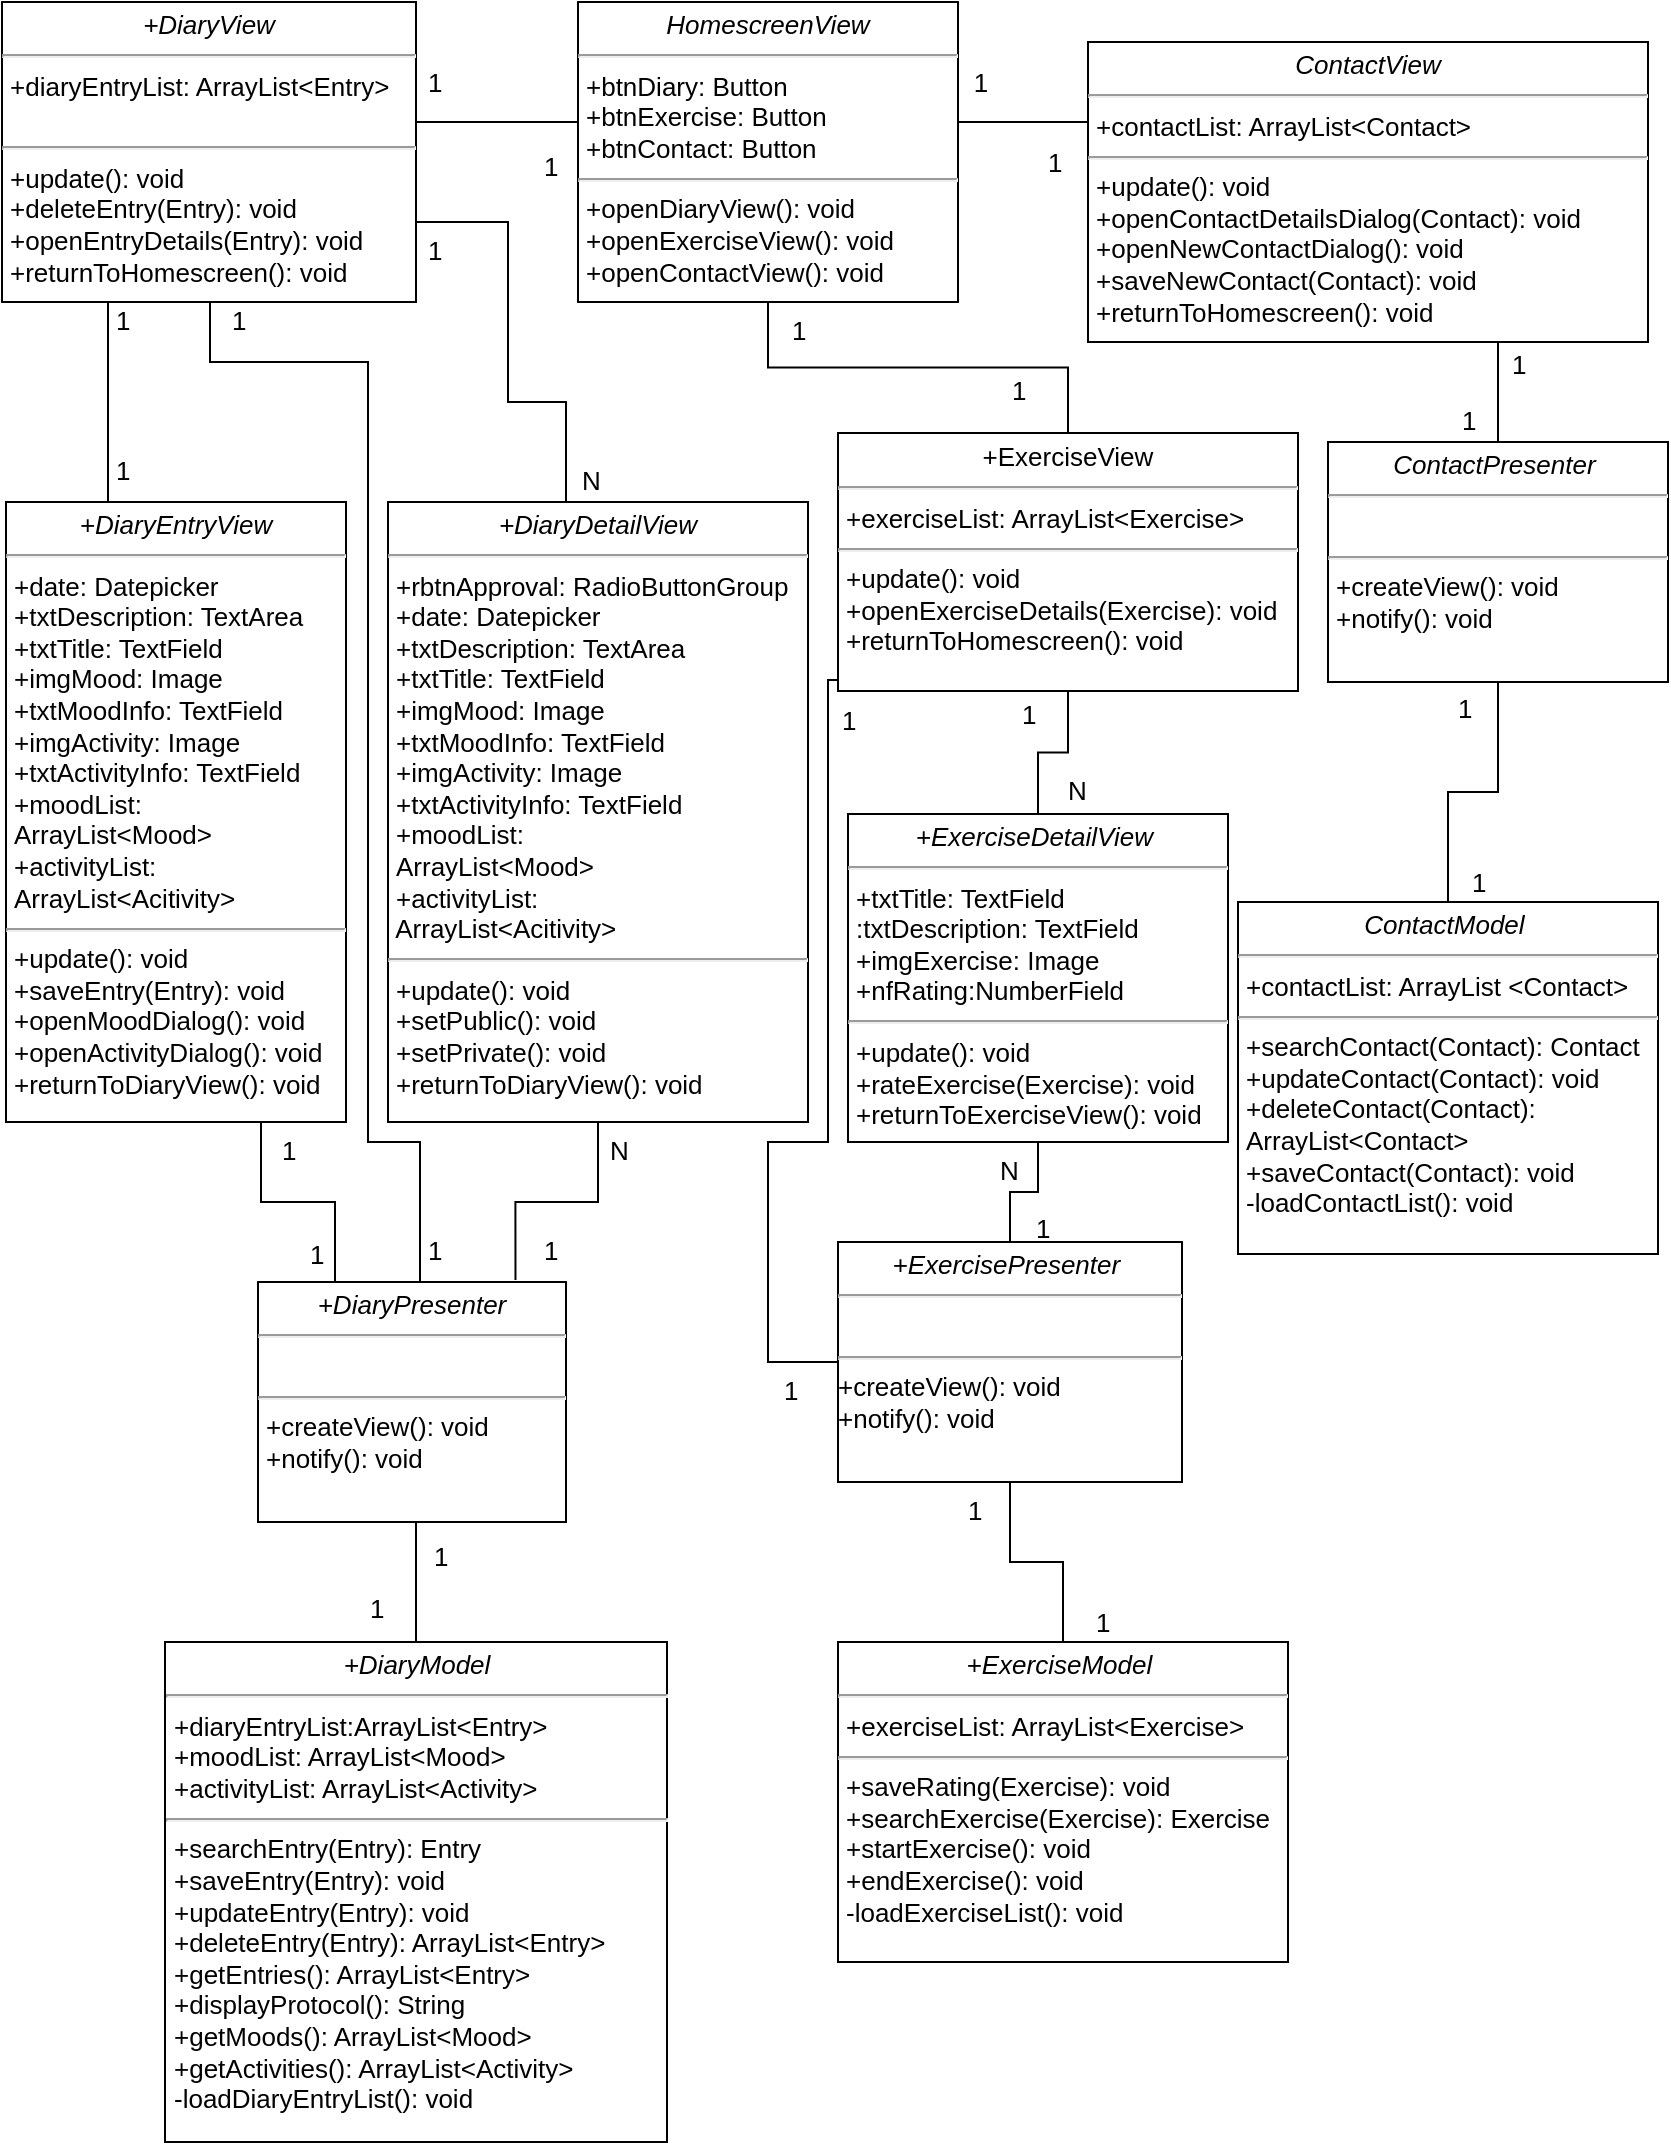 <mxfile version="12.2.7" type="device" pages="1"><diagram name="Page-1" id="c4acf3e9-155e-7222-9cf6-157b1a14988f"><mxGraphModel dx="782" dy="410" grid="1" gridSize="10" guides="1" tooltips="1" connect="1" arrows="1" fold="1" page="1" pageScale="1" pageWidth="850" pageHeight="1100" background="#ffffff" math="0" shadow="0"><root><mxCell id="0"/><mxCell id="1" parent="0"/><mxCell id="xUX_FA1hvWDI2_cbioWn-101" value="1" style="text;html=1;fontSize=13;fontFamily=Helvetica;" parent="1" vertex="1"><mxGeometry x="733" y="349" width="50" height="41" as="geometry"/></mxCell><mxCell id="xUX_FA1hvWDI2_cbioWn-47" value="" style="edgeStyle=orthogonalEdgeStyle;rounded=0;orthogonalLoop=1;jettySize=auto;html=1;endArrow=none;endFill=0;fontFamily=Helvetica;fontSize=13;" parent="1" target="xUX_FA1hvWDI2_cbioWn-7" edge="1" source="xUX_FA1hvWDI2_cbioWn-101"><mxGeometry relative="1" as="geometry"><mxPoint x="735" y="607.5" as="sourcePoint"/></mxGeometry></mxCell><mxCell id="xUX_FA1hvWDI2_cbioWn-46" value="" style="edgeStyle=orthogonalEdgeStyle;rounded=0;orthogonalLoop=1;jettySize=auto;html=1;endArrow=none;endFill=0;fontFamily=Helvetica;fontSize=13;entryX=0.5;entryY=1;entryDx=0;entryDy=0;" parent="1" source="5d2195bd80daf111-9" target="5d2195bd80daf111-10" edge="1"><mxGeometry relative="1" as="geometry"><mxPoint x="490" y="524" as="targetPoint"/></mxGeometry></mxCell><mxCell id="5d2195bd80daf111-9" value="&lt;p style=&quot;margin: 4px 0px 0px ; text-align: center ; font-size: 13px&quot;&gt;&lt;i style=&quot;font-size: 13px&quot;&gt;+ExerciseDetailView&amp;nbsp;&lt;/i&gt;&lt;/p&gt;&lt;hr style=&quot;font-size: 13px&quot;&gt;&lt;p style=&quot;margin: 0px 0px 0px 4px ; font-size: 13px&quot;&gt;+txtTitle: TextField&lt;br&gt;:txtDescription: TextField&lt;/p&gt;&lt;p style=&quot;margin: 0px 0px 0px 4px ; font-size: 13px&quot;&gt;+imgExercise: Image&lt;br&gt;+nfRating:NumberField&lt;br&gt;&lt;/p&gt;&lt;hr style=&quot;font-size: 13px&quot;&gt;&lt;p style=&quot;margin: 0px 0px 0px 4px ; font-size: 13px&quot;&gt;+update(): void&lt;br&gt;&lt;/p&gt;&lt;p style=&quot;margin: 0px 0px 0px 4px ; font-size: 13px&quot;&gt;+rateExercise(Exercise): void&lt;br&gt;&lt;/p&gt;&lt;p style=&quot;margin: 0px 0px 0px 4px ; font-size: 13px&quot;&gt;+returnToExerciseView(): void&lt;br&gt;&lt;/p&gt;" style="verticalAlign=top;align=left;overflow=fill;fontSize=13;fontFamily=Helvetica;html=1;rounded=0;shadow=0;comic=0;labelBackgroundColor=none;strokeWidth=1" parent="1" vertex="1"><mxGeometry x="430" y="416" width="190" height="164" as="geometry"/></mxCell><mxCell id="xUX_FA1hvWDI2_cbioWn-63" value="" style="edgeStyle=orthogonalEdgeStyle;rounded=0;orthogonalLoop=1;jettySize=auto;html=1;endArrow=none;endFill=0;fontFamily=Helvetica;fontSize=13;" parent="1" source="xUX_FA1hvWDI2_cbioWn-59" target="5d2195bd80daf111-9" edge="1"><mxGeometry relative="1" as="geometry"/></mxCell><mxCell id="xUX_FA1hvWDI2_cbioWn-59" value="&lt;p style=&quot;margin: 4px 0px 0px ; text-align: center ; font-size: 13px&quot;&gt;&lt;i style=&quot;font-size: 13px&quot;&gt;+ExercisePresenter&amp;nbsp;&lt;/i&gt;&lt;/p&gt;&lt;hr style=&quot;font-size: 13px&quot;&gt;&lt;p style=&quot;margin: 0px 0px 0px 4px ; font-size: 13px&quot;&gt;&lt;br&gt;&lt;/p&gt;&lt;hr style=&quot;font-size: 13px&quot;&gt;+createView(): void&lt;br&gt;+notify(): void" style="verticalAlign=top;align=left;overflow=fill;fontSize=13;fontFamily=Helvetica;html=1;rounded=0;shadow=0;comic=0;labelBackgroundColor=none;strokeWidth=1" parent="1" vertex="1"><mxGeometry x="425" y="630" width="172" height="120" as="geometry"/></mxCell><mxCell id="xUX_FA1hvWDI2_cbioWn-80" value="&lt;p style=&quot;margin: 4px 0px 0px ; text-align: center ; font-size: 13px&quot;&gt;&lt;i style=&quot;font-size: 13px&quot;&gt;+ExercisePresenter&amp;nbsp;&lt;/i&gt;&lt;/p&gt;&lt;hr style=&quot;font-size: 13px&quot;&gt;&lt;p style=&quot;margin: 0px 0px 0px 4px ; font-size: 13px&quot;&gt;+ field1: Type&lt;br style=&quot;font-size: 13px&quot;&gt;+ field2: Type&lt;/p&gt;&lt;hr style=&quot;font-size: 13px&quot;&gt;&lt;p style=&quot;margin: 0px 0px 0px 4px ; font-size: 13px&quot;&gt;+ method1(Type): Type&lt;br style=&quot;font-size: 13px&quot;&gt;+ method2(Type, Type): Type&lt;/p&gt;" style="verticalAlign=top;align=left;overflow=fill;fontSize=13;fontFamily=Helvetica;html=1;rounded=0;shadow=0;comic=0;labelBackgroundColor=none;strokeWidth=1" parent="1" vertex="1"><mxGeometry x="425" y="830" width="172" height="120" as="geometry"/></mxCell><mxCell id="xUX_FA1hvWDI2_cbioWn-68" value="" style="edgeStyle=orthogonalEdgeStyle;rounded=0;orthogonalLoop=1;jettySize=auto;html=1;endArrow=none;endFill=0;fontFamily=Helvetica;fontSize=13;" parent="1" source="xUX_FA1hvWDI2_cbioWn-66" target="xUX_FA1hvWDI2_cbioWn-59" edge="1"><mxGeometry relative="1" as="geometry"/></mxCell><mxCell id="xUX_FA1hvWDI2_cbioWn-66" value="&lt;p style=&quot;margin: 4px 0px 0px ; text-align: center ; font-size: 13px&quot;&gt;&lt;i style=&quot;font-size: 13px&quot;&gt;+ExerciseModel&amp;nbsp;&lt;/i&gt;&lt;/p&gt;&lt;hr style=&quot;font-size: 13px&quot;&gt;&lt;p style=&quot;margin: 0px 0px 0px 4px ; font-size: 13px&quot;&gt;+exerciseList: ArrayList&amp;lt;Exercise&amp;gt;&lt;/p&gt;&lt;hr style=&quot;font-size: 13px&quot;&gt;&lt;p style=&quot;margin: 0px 0px 0px 4px ; font-size: 13px&quot;&gt;+saveRating(Exercise): void&lt;br&gt;&lt;/p&gt;&lt;p style=&quot;margin: 0px 0px 0px 4px ; font-size: 13px&quot;&gt;+searchExercise(Exercise): Exercise&lt;br&gt;&lt;/p&gt;&lt;p style=&quot;margin: 0px 0px 0px 4px ; font-size: 13px&quot;&gt;+startExercise(): void&lt;br&gt;&lt;/p&gt;&lt;p style=&quot;margin: 0px 0px 0px 4px ; font-size: 13px&quot;&gt;+endExercise(): void&lt;br&gt;&lt;/p&gt;&lt;p style=&quot;margin: 0px 0px 0px 4px ; font-size: 13px&quot;&gt;-loadExerciseList(): void&lt;br&gt;&lt;/p&gt;" style="verticalAlign=top;align=left;overflow=fill;fontSize=13;fontFamily=Helvetica;html=1;rounded=0;shadow=0;comic=0;labelBackgroundColor=none;strokeWidth=1" parent="1" vertex="1"><mxGeometry x="425" y="830" width="225" height="160" as="geometry"/></mxCell><mxCell id="xUX_FA1hvWDI2_cbioWn-30" value="" style="edgeStyle=orthogonalEdgeStyle;rounded=0;orthogonalLoop=1;jettySize=auto;html=1;fontFamily=Helvetica;fontSize=13;endArrow=none;endFill=0;" parent="1" source="5d2195bd80daf111-10" target="xUX_FA1hvWDI2_cbioWn-6" edge="1"><mxGeometry relative="1" as="geometry"/></mxCell><mxCell id="5d2195bd80daf111-10" value="&lt;p style=&quot;margin: 4px 0px 0px ; text-align: center ; font-size: 13px&quot;&gt;&lt;span&gt;+ExerciseView&lt;/span&gt;&lt;br&gt;&lt;/p&gt;&lt;hr style=&quot;font-size: 13px&quot;&gt;&lt;p style=&quot;margin: 0px 0px 0px 4px ; font-size: 13px&quot;&gt;+exerciseList: ArrayList&amp;lt;Exercise&amp;gt;&lt;br&gt;&lt;/p&gt;&lt;hr style=&quot;font-size: 13px&quot;&gt;&lt;p style=&quot;margin: 0px 0px 0px 4px ; font-size: 13px&quot;&gt;+update(): void&lt;br&gt;&lt;/p&gt;&lt;p style=&quot;margin: 0px 0px 0px 4px ; font-size: 13px&quot;&gt;+openExerciseDetails(Exercise): void&lt;br&gt;&lt;/p&gt;&lt;p style=&quot;margin: 0px 0px 0px 4px ; font-size: 13px&quot;&gt;+returnToHomescreen(): void&lt;br&gt;&lt;/p&gt;" style="verticalAlign=top;align=left;overflow=fill;fontSize=13;fontFamily=Helvetica;html=1;rounded=0;shadow=0;comic=0;labelBackgroundColor=none;strokeWidth=1" parent="1" vertex="1"><mxGeometry x="425" y="225.5" width="230" height="129" as="geometry"/></mxCell><mxCell id="xUX_FA1hvWDI2_cbioWn-56" value="" style="edgeStyle=orthogonalEdgeStyle;rounded=0;orthogonalLoop=1;jettySize=auto;html=1;endArrow=none;endFill=0;fontFamily=Helvetica;fontSize=13;entryX=1;entryY=0.75;entryDx=0;entryDy=0;" parent="1" source="5d2195bd80daf111-15" target="xUX_FA1hvWDI2_cbioWn-6" edge="1"><mxGeometry relative="1" as="geometry"><mxPoint x="735" y="129" as="targetPoint"/><Array as="points"><mxPoint x="485" y="70"/></Array></mxGeometry></mxCell><mxCell id="xUX_FA1hvWDI2_cbioWn-98" value="1" style="text;html=1;resizable=0;points=[];align=center;verticalAlign=middle;labelBackgroundColor=#ffffff;fontSize=13;fontFamily=Helvetica;" parent="xUX_FA1hvWDI2_cbioWn-56" vertex="1" connectable="0"><mxGeometry x="-0.208" y="-7" relative="1" as="geometry"><mxPoint x="-8" y="-13" as="offset"/></mxGeometry></mxCell><mxCell id="5d2195bd80daf111-15" value="&lt;p style=&quot;margin: 4px 0px 0px ; text-align: center ; font-size: 13px&quot;&gt;&lt;i&gt;ContactView&lt;/i&gt;&lt;/p&gt;&lt;hr style=&quot;font-size: 13px&quot;&gt;&lt;p style=&quot;margin: 0px 0px 0px 4px ; font-size: 13px&quot;&gt;+contactList: ArrayList&amp;lt;Contact&amp;gt;&lt;br&gt;&lt;/p&gt;&lt;hr style=&quot;font-size: 13px&quot;&gt;&lt;p style=&quot;margin: 0px 0px 0px 4px ; font-size: 13px&quot;&gt;+update(): void&lt;/p&gt;&lt;p style=&quot;margin: 0px 0px 0px 4px ; font-size: 13px&quot;&gt;+openContactDetailsDialog(Contact): void&lt;br&gt;+openNewContactDialog(): void&lt;/p&gt;&lt;p style=&quot;margin: 0px 0px 0px 4px ; font-size: 13px&quot;&gt;+saveNewContact(Contact): void&lt;br&gt;&lt;/p&gt;&lt;p style=&quot;margin: 0px 0px 0px 4px ; font-size: 13px&quot;&gt;+returnToHomescreen(): void&lt;br&gt;&lt;/p&gt;" style="verticalAlign=top;align=left;overflow=fill;fontSize=13;fontFamily=Helvetica;html=1;rounded=0;shadow=0;comic=0;labelBackgroundColor=none;strokeWidth=1" parent="1" vertex="1"><mxGeometry x="550" y="30" width="280" height="150" as="geometry"/></mxCell><mxCell id="xUX_FA1hvWDI2_cbioWn-34" value="" style="edgeStyle=orthogonalEdgeStyle;rounded=0;orthogonalLoop=1;jettySize=auto;html=1;fontFamily=Helvetica;fontSize=13;endArrow=none;endFill=0;entryX=0;entryY=0.75;entryDx=0;entryDy=0;" parent="1" source="5d2195bd80daf111-18" target="xUX_FA1hvWDI2_cbioWn-6" edge="1"><mxGeometry relative="1" as="geometry"><mxPoint x="310" y="90" as="targetPoint"/><Array as="points"><mxPoint x="364" y="70"/><mxPoint x="364" y="123"/></Array></mxGeometry></mxCell><mxCell id="5d2195bd80daf111-18" value="&lt;p style=&quot;margin: 4px 0px 0px ; text-align: center ; font-size: 13px&quot;&gt;&lt;i&gt;+DiaryView&lt;/i&gt;&lt;br&gt;&lt;/p&gt;&lt;hr style=&quot;font-size: 13px&quot;&gt;&lt;p style=&quot;margin: 0px 0px 0px 4px ; font-size: 13px&quot;&gt;+diaryEntryList: ArrayList&amp;lt;Entry&amp;gt;&lt;br&gt;&lt;/p&gt;&lt;p style=&quot;margin: 0px 0px 0px 4px ; font-size: 13px&quot;&gt;&lt;br&gt;&lt;/p&gt;&lt;hr style=&quot;font-size: 13px&quot;&gt;&lt;p style=&quot;margin: 0px 0px 0px 4px ; font-size: 13px&quot;&gt;+update(): void&lt;/p&gt;&lt;p style=&quot;margin: 0px 0px 0px 4px ; font-size: 13px&quot;&gt;+deleteEntry(Entry): void&lt;br&gt;&lt;/p&gt;&lt;p style=&quot;margin: 0px 0px 0px 4px ; font-size: 13px&quot;&gt;+openEntryDetails(Entry): void&lt;br&gt;&lt;/p&gt;&lt;p style=&quot;margin: 0px 0px 0px 4px ; font-size: 13px&quot;&gt;+returnToHomescreen(): void&lt;br&gt;&lt;/p&gt;" style="verticalAlign=top;align=left;overflow=fill;fontSize=13;fontFamily=Helvetica;html=1;rounded=0;shadow=0;comic=0;labelBackgroundColor=none;strokeWidth=1" parent="1" vertex="1"><mxGeometry x="7" y="10" width="207" height="150" as="geometry"/></mxCell><mxCell id="xUX_FA1hvWDI2_cbioWn-37" value="" style="edgeStyle=orthogonalEdgeStyle;rounded=0;orthogonalLoop=1;jettySize=auto;html=1;fontFamily=Helvetica;fontSize=13;endArrow=none;endFill=0;" parent="1" source="5d2195bd80daf111-20" target="5d2195bd80daf111-18" edge="1"><mxGeometry relative="1" as="geometry"><mxPoint x="130" y="501.5" as="targetPoint"/><Array as="points"><mxPoint x="60" y="230"/><mxPoint x="60" y="230"/></Array></mxGeometry></mxCell><mxCell id="5d2195bd80daf111-20" value="&lt;p style=&quot;margin: 4px 0px 0px ; text-align: center ; font-size: 13px&quot;&gt;&lt;i style=&quot;font-size: 13px&quot;&gt;+DiaryEntryView&lt;/i&gt;&lt;/p&gt;&lt;hr style=&quot;font-size: 13px&quot;&gt;&lt;p style=&quot;margin: 0px 0px 0px 4px ; font-size: 13px&quot;&gt;+date: Datepicker&lt;br&gt;+txtDescription: TextArea&lt;br&gt;+txtTitle: TextField&lt;br&gt;+imgMood: Image&lt;br&gt;+txtMoodInfo: TextField&lt;br&gt;+imgActivity: Image&lt;br&gt;+txtActivityInfo: TextField&lt;/p&gt;&lt;p style=&quot;margin: 0px 0px 0px 4px ; font-size: 13px&quot;&gt;+moodList: &lt;br&gt;ArrayList&amp;lt;Mood&amp;gt;&lt;/p&gt;&lt;p style=&quot;margin: 0px 0px 0px 4px ; font-size: 13px&quot;&gt;+activityList: &lt;br&gt;&lt;/p&gt;&lt;p style=&quot;margin: 0px 0px 0px 4px ; font-size: 13px&quot;&gt;ArrayList&amp;lt;Acitivity&amp;gt;&lt;br&gt;&lt;/p&gt;&lt;hr style=&quot;font-size: 13px&quot;&gt;&lt;p style=&quot;margin: 0px 0px 0px 4px ; font-size: 13px&quot;&gt;+update(): void&lt;br&gt;&lt;/p&gt;&lt;p style=&quot;margin: 0px 0px 0px 4px ; font-size: 13px&quot;&gt;+saveEntry(Entry): void&lt;br&gt;&lt;/p&gt;&lt;p style=&quot;margin: 0px 0px 0px 4px ; font-size: 13px&quot;&gt;+openMoodDialog(): void&lt;br&gt;&lt;/p&gt;&lt;p style=&quot;margin: 0px 0px 0px 4px ; font-size: 13px&quot;&gt;+openActivityDialog(): void&lt;br&gt;&lt;/p&gt;&lt;p style=&quot;margin: 0px 0px 0px 4px ; font-size: 13px&quot;&gt;&lt;span&gt;+returnToDiaryView(): void&lt;br&gt;&lt;/span&gt;&lt;/p&gt;&lt;p style=&quot;margin: 0px 0px 0px 4px ; font-size: 13px&quot;&gt;&lt;br&gt;&lt;/p&gt;" style="verticalAlign=top;align=left;overflow=fill;fontSize=13;fontFamily=Helvetica;html=1;rounded=0;shadow=0;comic=0;labelBackgroundColor=none;strokeWidth=1" parent="1" vertex="1"><mxGeometry x="9" y="260" width="170" height="310" as="geometry"/></mxCell><mxCell id="xUX_FA1hvWDI2_cbioWn-6" value="&lt;p style=&quot;margin: 4px 0px 0px ; text-align: center ; font-size: 13px&quot;&gt;&lt;i style=&quot;font-size: 13px&quot;&gt;HomescreenView&lt;/i&gt;&lt;/p&gt;&lt;hr style=&quot;font-size: 13px&quot;&gt;&lt;p style=&quot;margin: 0px 0px 0px 4px ; font-size: 13px&quot;&gt;+btnDiary: Button&lt;br&gt;&lt;/p&gt;&lt;p style=&quot;margin: 0px 0px 0px 4px ; font-size: 13px&quot;&gt;+btnExercise: Button&lt;br&gt;&lt;/p&gt;&lt;p style=&quot;margin: 0px 0px 0px 4px ; font-size: 13px&quot;&gt;+btnContact: Button&lt;br&gt;&lt;/p&gt;&lt;hr style=&quot;font-size: 13px&quot;&gt;&lt;p style=&quot;margin: 0px 0px 0px 4px ; font-size: 13px&quot;&gt;+openDiaryView(): void&lt;br&gt;&lt;/p&gt;&lt;p style=&quot;margin: 0px 0px 0px 4px ; font-size: 13px&quot;&gt;+openExerciseView(): void&lt;br&gt;&lt;/p&gt;&lt;p style=&quot;margin: 0px 0px 0px 4px ; font-size: 13px&quot;&gt;+openContactView(): void&lt;br&gt;&lt;/p&gt;" style="verticalAlign=top;align=left;overflow=fill;fontSize=13;fontFamily=Helvetica;html=1;rounded=0;shadow=0;comic=0;labelBackgroundColor=none;strokeWidth=1" parent="1" vertex="1"><mxGeometry x="295" y="10" width="190" height="150" as="geometry"/></mxCell><mxCell id="xUX_FA1hvWDI2_cbioWn-44" value="" style="edgeStyle=orthogonalEdgeStyle;rounded=0;orthogonalLoop=1;jettySize=auto;html=1;endArrow=none;endFill=0;fontFamily=Helvetica;fontSize=13;" parent="1" source="xUX_FA1hvWDI2_cbioWn-7" target="5d2195bd80daf111-15" edge="1"><mxGeometry relative="1" as="geometry"><Array as="points"><mxPoint x="720" y="320"/><mxPoint x="730" y="320"/></Array></mxGeometry></mxCell><mxCell id="xUX_FA1hvWDI2_cbioWn-7" value="&lt;p style=&quot;margin: 4px 0px 0px ; text-align: center ; font-size: 13px&quot;&gt;&lt;i style=&quot;font-size: 13px&quot;&gt;ContactPresenter&amp;nbsp;&lt;/i&gt;&lt;/p&gt;&lt;hr style=&quot;font-size: 13px&quot;&gt;&lt;p style=&quot;margin: 0px 0px 0px 4px ; font-size: 13px&quot;&gt;&lt;br&gt;&lt;/p&gt;&lt;hr style=&quot;font-size: 13px&quot;&gt;&lt;p style=&quot;margin: 0px 0px 0px 4px ; font-size: 13px&quot;&gt;+createView(): void&lt;br&gt;&lt;/p&gt;&lt;p style=&quot;margin: 0px 0px 0px 4px&quot;&gt;+notify(): void&lt;br&gt;&lt;/p&gt;" style="verticalAlign=top;align=left;overflow=fill;fontSize=13;fontFamily=Helvetica;html=1;rounded=0;shadow=0;comic=0;labelBackgroundColor=none;strokeWidth=1" parent="1" vertex="1"><mxGeometry x="670" y="230" width="170" height="120" as="geometry"/></mxCell><mxCell id="xUX_FA1hvWDI2_cbioWn-51" value="" style="edgeStyle=orthogonalEdgeStyle;rounded=0;orthogonalLoop=1;jettySize=auto;html=1;endArrow=none;endFill=0;fontFamily=Helvetica;fontSize=13;" parent="1" source="xUX_FA1hvWDI2_cbioWn-11" target="xUX_FA1hvWDI2_cbioWn-69" edge="1"><mxGeometry relative="1" as="geometry"><Array as="points"><mxPoint x="213" y="760"/><mxPoint x="212" y="760"/></Array></mxGeometry></mxCell><mxCell id="xUX_FA1hvWDI2_cbioWn-11" value="&lt;p style=&quot;margin: 4px 0px 0px ; text-align: center ; font-size: 13px&quot;&gt;&lt;i style=&quot;font-size: 13px&quot;&gt;+DiaryModel&lt;/i&gt;&lt;/p&gt;&lt;hr style=&quot;font-size: 13px&quot;&gt;&lt;p style=&quot;margin: 0px 0px 0px 4px ; font-size: 13px&quot;&gt;+diaryEntryList:ArrayList&amp;lt;Entry&amp;gt;&lt;br&gt;&lt;/p&gt;&lt;p style=&quot;margin: 0px 0px 0px 4px&quot;&gt;+moodList: ArrayList&amp;lt;Mood&amp;gt;&lt;/p&gt;&lt;p style=&quot;margin: 0px 0px 0px 4px&quot;&gt;+activityList: ArrayList&amp;lt;Activity&amp;gt;&lt;br&gt;&lt;/p&gt;&lt;hr style=&quot;font-size: 13px&quot;&gt;&lt;p style=&quot;margin: 0px 0px 0px 4px ; font-size: 13px&quot;&gt;+searchEntry(Entry): Entry&lt;/p&gt;&lt;p style=&quot;margin: 0px 0px 0px 4px ; font-size: 13px&quot;&gt;+saveEntry(Entry): void&lt;br&gt;+updateEntry(Entry): void&lt;br&gt;&lt;/p&gt;&lt;p style=&quot;margin: 0px 0px 0px 4px ; font-size: 13px&quot;&gt;+deleteEntry(Entry): ArrayList&amp;lt;Entry&amp;gt;&lt;/p&gt;&lt;p style=&quot;margin: 0px 0px 0px 4px ; font-size: 13px&quot;&gt;+getEntries(): ArrayList&amp;lt;Entry&amp;gt;&lt;br&gt;&lt;/p&gt;&lt;p style=&quot;margin: 0px 0px 0px 4px ; font-size: 13px&quot;&gt;+displayProtocol(): String&lt;/p&gt;&lt;p style=&quot;margin: 0px 0px 0px 4px ; font-size: 13px&quot;&gt;+getMoods(): ArrayList&amp;lt;Mood&amp;gt;&lt;br&gt;&lt;/p&gt;&lt;p style=&quot;margin: 0px 0px 0px 4px ; font-size: 13px&quot;&gt;+getActivities(): ArrayList&amp;lt;Activity&amp;gt;&lt;br&gt;&lt;/p&gt;&lt;p style=&quot;margin: 0px 0px 0px 4px ; font-size: 13px&quot;&gt;-loadDiaryEntryList(): void&lt;br&gt;&lt;/p&gt;" style="verticalAlign=top;align=left;overflow=fill;fontSize=13;fontFamily=Helvetica;html=1;rounded=0;shadow=0;comic=0;labelBackgroundColor=none;strokeWidth=1" parent="1" vertex="1"><mxGeometry x="88.5" y="830" width="251" height="250" as="geometry"/></mxCell><mxCell id="xUX_FA1hvWDI2_cbioWn-58" value="&lt;p style=&quot;margin: 4px 0px 0px ; text-align: center ; font-size: 13px&quot;&gt;&lt;i style=&quot;font-size: 13px&quot;&gt;ContactModel&amp;nbsp;&lt;/i&gt;&lt;/p&gt;&lt;hr style=&quot;font-size: 13px&quot;&gt;&lt;p style=&quot;margin: 0px 0px 0px 4px ; font-size: 13px&quot;&gt;&lt;span&gt;+contactList: ArrayList &amp;lt;Contact&amp;gt;&lt;/span&gt;&lt;/p&gt;&lt;hr style=&quot;font-size: 13px&quot;&gt;&lt;p style=&quot;margin: 0px 0px 0px 4px ; font-size: 13px&quot;&gt;+&lt;span&gt;searchContact(Contact): Contact&lt;/span&gt;&lt;br&gt;&lt;/p&gt;&lt;p style=&quot;margin: 0px 0px 0px 4px&quot;&gt;+updateContact(Contact): void&lt;br&gt;&lt;/p&gt;&lt;p style=&quot;margin: 0px 0px 0px 4px&quot;&gt;+deleteContact(Contact):&lt;/p&gt;&lt;p style=&quot;margin: 0px 0px 0px 4px&quot;&gt;ArrayList&amp;lt;Contact&amp;gt;&lt;/p&gt;&lt;p style=&quot;margin: 0px 0px 0px 4px&quot;&gt;+saveContact(Contact): void&lt;br&gt;&lt;/p&gt;&lt;p style=&quot;margin: 0px 0px 0px 4px&quot;&gt;-loadContactList(): void&lt;br&gt;&lt;/p&gt;" style="verticalAlign=top;align=left;overflow=fill;fontSize=13;fontFamily=Helvetica;html=1;rounded=0;shadow=0;comic=0;labelBackgroundColor=none;strokeWidth=1" parent="1" vertex="1"><mxGeometry x="625" y="460" width="210" height="176" as="geometry"/></mxCell><mxCell id="xUX_FA1hvWDI2_cbioWn-75" value="" style="edgeStyle=orthogonalEdgeStyle;rounded=0;orthogonalLoop=1;jettySize=auto;html=1;endArrow=none;endFill=0;fontFamily=Helvetica;fontSize=13;" parent="1" source="xUX_FA1hvWDI2_cbioWn-83" target="5d2195bd80daf111-18" edge="1"><mxGeometry relative="1" as="geometry"><mxPoint x="250" y="120" as="targetPoint"/><Array as="points"><mxPoint x="289" y="210"/><mxPoint x="260" y="210"/><mxPoint x="260" y="120"/></Array></mxGeometry></mxCell><mxCell id="xUX_FA1hvWDI2_cbioWn-77" value="" style="edgeStyle=orthogonalEdgeStyle;rounded=0;orthogonalLoop=1;jettySize=auto;html=1;endArrow=none;endFill=0;fontFamily=Helvetica;fontSize=13;entryX=0.75;entryY=1;entryDx=0;entryDy=0;exitX=0.25;exitY=0;exitDx=0;exitDy=0;" parent="1" source="xUX_FA1hvWDI2_cbioWn-69" target="5d2195bd80daf111-20" edge="1"><mxGeometry relative="1" as="geometry"><mxPoint x="170" y="630" as="sourcePoint"/><mxPoint x="110" y="590" as="targetPoint"/></mxGeometry></mxCell><mxCell id="xUX_FA1hvWDI2_cbioWn-91" value="" style="edgeStyle=orthogonalEdgeStyle;rounded=0;orthogonalLoop=1;jettySize=auto;html=1;endArrow=none;endFill=0;fontFamily=Helvetica;fontSize=13;" parent="1" source="xUX_FA1hvWDI2_cbioWn-69" target="5d2195bd80daf111-18" edge="1"><mxGeometry relative="1" as="geometry"><mxPoint x="216" y="560" as="targetPoint"/><Array as="points"><mxPoint x="216" y="580"/><mxPoint x="190" y="580"/><mxPoint x="190" y="190"/><mxPoint x="111" y="190"/></Array></mxGeometry></mxCell><mxCell id="xUX_FA1hvWDI2_cbioWn-69" value="&lt;p style=&quot;margin: 4px 0px 0px ; text-align: center ; font-size: 13px&quot;&gt;&lt;i style=&quot;font-size: 13px&quot;&gt;+DiaryPresenter&lt;/i&gt;&lt;/p&gt;&lt;hr style=&quot;font-size: 13px&quot;&gt;&lt;p style=&quot;margin: 0px 0px 0px 4px ; font-size: 13px&quot;&gt;&lt;br&gt;&lt;/p&gt;&lt;hr style=&quot;font-size: 13px&quot;&gt;&lt;p style=&quot;margin: 0px 0px 0px 4px ; font-size: 13px&quot;&gt;+createView(): void&lt;br&gt;&lt;/p&gt;&lt;p style=&quot;margin: 0px 0px 0px 4px ; font-size: 13px&quot;&gt;+notify(): void&lt;br&gt;&lt;/p&gt;" style="verticalAlign=top;align=left;overflow=fill;fontSize=13;fontFamily=Helvetica;html=1;rounded=0;shadow=0;comic=0;labelBackgroundColor=none;strokeWidth=1" parent="1" vertex="1"><mxGeometry x="135" y="650" width="154" height="120" as="geometry"/></mxCell><mxCell id="xUX_FA1hvWDI2_cbioWn-93" value="" style="edgeStyle=orthogonalEdgeStyle;rounded=0;orthogonalLoop=1;jettySize=auto;html=1;endArrow=none;endFill=0;fontFamily=Helvetica;fontSize=13;entryX=0.836;entryY=-0.008;entryDx=0;entryDy=0;entryPerimeter=0;" parent="1" source="xUX_FA1hvWDI2_cbioWn-83" target="xUX_FA1hvWDI2_cbioWn-69" edge="1"><mxGeometry relative="1" as="geometry"><mxPoint x="301" y="590" as="targetPoint"/></mxGeometry></mxCell><mxCell id="xUX_FA1hvWDI2_cbioWn-83" value="&lt;p style=&quot;margin: 4px 0px 0px ; text-align: center ; font-size: 13px&quot;&gt;&lt;i style=&quot;font-size: 13px&quot;&gt;+DiaryDetailView&lt;/i&gt;&lt;/p&gt;&lt;hr style=&quot;font-size: 13px&quot;&gt;&lt;p style=&quot;margin: 0px 0px 0px 4px ; font-size: 13px&quot;&gt;+rbtnApproval: RadioButtonGroup&lt;/p&gt;&lt;p style=&quot;margin: 0px 0px 0px 4px ; font-size: 13px&quot;&gt;+date: Datepicker&lt;br&gt;+txtDescription: TextArea&lt;br&gt;+txtTitle: TextField&lt;br&gt;+imgMood: Image&lt;br&gt;+txtMoodInfo: TextField&lt;/p&gt;&lt;p style=&quot;margin: 0px 0px 0px 4px ; font-size: 13px&quot;&gt;+imgActivity: Image&lt;br&gt;+txtActivityInfo: TextField&lt;/p&gt;&lt;p style=&quot;margin: 0px 0px 0px 4px ; font-size: 13px&quot;&gt;+moodList: &lt;br&gt;ArrayList&amp;lt;Mood&amp;gt;&lt;/p&gt;&lt;p style=&quot;margin: 0px 0px 0px 4px ; font-size: 13px&quot;&gt;+activityList: &lt;br&gt;&lt;/p&gt;&amp;nbsp;ArrayList&amp;lt;Acitivity&amp;gt;&lt;hr style=&quot;font-size: 13px&quot;&gt;&lt;p style=&quot;margin: 0px 0px 0px 4px ; font-size: 13px&quot;&gt;+update(): void&lt;/p&gt;&lt;p style=&quot;margin: 0px 0px 0px 4px ; font-size: 13px&quot;&gt;+setPublic&lt;span&gt;(): void&lt;br&gt;&lt;/span&gt;&lt;/p&gt;&lt;p style=&quot;margin: 0px 0px 0px 4px ; font-size: 13px&quot;&gt;+setPrivate(): void&lt;br&gt;&lt;/p&gt;&lt;p style=&quot;margin: 0px 0px 0px 4px ; font-size: 13px&quot;&gt;+returnToDiaryView(): void&lt;br&gt;&lt;/p&gt;&lt;p style=&quot;margin: 0px 0px 0px 4px ; font-size: 13px&quot;&gt;&lt;br&gt;&lt;/p&gt;" style="verticalAlign=top;align=left;overflow=fill;fontSize=13;fontFamily=Helvetica;html=1;rounded=0;shadow=0;comic=0;labelBackgroundColor=none;strokeWidth=1" parent="1" vertex="1"><mxGeometry x="200" y="260" width="210" height="310" as="geometry"/></mxCell><mxCell id="xUX_FA1hvWDI2_cbioWn-97" value="1" style="text;html=1;resizable=0;points=[];autosize=1;align=left;verticalAlign=top;spacingTop=-4;fontSize=13;fontFamily=Helvetica;" parent="1" vertex="1"><mxGeometry x="527.5" y="80" width="20" height="20" as="geometry"/></mxCell><mxCell id="xUX_FA1hvWDI2_cbioWn-99" value="1" style="text;html=1;fontSize=13;fontFamily=Helvetica;" parent="1" vertex="1"><mxGeometry x="760" y="177" width="50" height="30" as="geometry"/></mxCell><mxCell id="xUX_FA1hvWDI2_cbioWn-100" value="1" style="text;html=1;fontSize=13;fontFamily=Helvetica;" parent="1" vertex="1"><mxGeometry x="735" y="205" width="50" height="30" as="geometry"/></mxCell><mxCell id="xUX_FA1hvWDI2_cbioWn-102" value="1" style="text;html=1;resizable=0;points=[];autosize=1;align=left;verticalAlign=top;spacingTop=-4;fontSize=13;fontFamily=Helvetica;" parent="1" vertex="1"><mxGeometry x="740" y="440" width="20" height="20" as="geometry"/></mxCell><mxCell id="xUX_FA1hvWDI2_cbioWn-104" value="1" style="text;html=1;fontSize=13;fontFamily=Helvetica;" parent="1" vertex="1"><mxGeometry x="552" y="806" width="50" height="30" as="geometry"/></mxCell><mxCell id="xUX_FA1hvWDI2_cbioWn-105" value="1" style="text;html=1;fontSize=13;fontFamily=Helvetica;" parent="1" vertex="1"><mxGeometry x="488" y="750" width="50" height="30" as="geometry"/></mxCell><mxCell id="xUX_FA1hvWDI2_cbioWn-106" value="N" style="text;html=1;fontSize=13;fontFamily=Helvetica;" parent="1" vertex="1"><mxGeometry x="504" y="580" width="50" height="30" as="geometry"/></mxCell><mxCell id="xUX_FA1hvWDI2_cbioWn-107" value="1" style="text;html=1;fontSize=13;fontFamily=Helvetica;" parent="1" vertex="1"><mxGeometry x="522" y="609" width="50" height="30" as="geometry"/></mxCell><mxCell id="xUX_FA1hvWDI2_cbioWn-108" value="1" style="text;html=1;fontSize=13;fontFamily=Helvetica;" parent="1" vertex="1"><mxGeometry x="515" y="352" width="49" height="30" as="geometry"/></mxCell><mxCell id="xUX_FA1hvWDI2_cbioWn-109" value="N" style="text;html=1;fontSize=13;fontFamily=Helvetica;" parent="1" vertex="1"><mxGeometry x="537.5" y="390" width="50" height="30" as="geometry"/></mxCell><mxCell id="xUX_FA1hvWDI2_cbioWn-116" value="1" style="text;html=1;fontSize=13;fontFamily=Helvetica;" parent="1" vertex="1"><mxGeometry x="425" y="354.5" width="50" height="30" as="geometry"/></mxCell><mxCell id="xUX_FA1hvWDI2_cbioWn-117" value="" style="edgeStyle=orthogonalEdgeStyle;rounded=0;orthogonalLoop=1;jettySize=auto;html=1;endArrow=none;endFill=0;fontFamily=Helvetica;fontSize=13;" parent="1" source="xUX_FA1hvWDI2_cbioWn-59" target="5d2195bd80daf111-10" edge="1"><mxGeometry relative="1" as="geometry"><mxPoint x="425" y="690.333" as="sourcePoint"/><mxPoint x="400" y="351" as="targetPoint"/><Array as="points"><mxPoint x="390" y="690"/><mxPoint x="390" y="580"/><mxPoint x="420" y="580"/><mxPoint x="420" y="349"/></Array></mxGeometry></mxCell><mxCell id="xUX_FA1hvWDI2_cbioWn-118" value="1" style="text;html=1;fontSize=13;fontFamily=Helvetica;" parent="1" vertex="1"><mxGeometry x="400" y="160" width="50" height="30" as="geometry"/></mxCell><mxCell id="xUX_FA1hvWDI2_cbioWn-119" value="1" style="text;html=1;fontSize=13;fontFamily=Helvetica;" parent="1" vertex="1"><mxGeometry x="510" y="190" width="50" height="30" as="geometry"/></mxCell><mxCell id="xUX_FA1hvWDI2_cbioWn-120" value="1" style="text;html=1;fontSize=13;fontFamily=Helvetica;" parent="1" vertex="1"><mxGeometry x="276" y="78" width="50" height="30" as="geometry"/></mxCell><mxCell id="xUX_FA1hvWDI2_cbioWn-121" value="1" style="text;html=1;fontSize=13;fontFamily=Helvetica;" parent="1" vertex="1"><mxGeometry x="218" y="36" width="30" height="30" as="geometry"/></mxCell><mxCell id="xUX_FA1hvWDI2_cbioWn-122" value="&lt;span style=&quot;color: rgba(0 , 0 , 0 , 0) ; font-family: monospace ; font-size: 0px&quot;&gt;%3CmxGraphModel%3E%3Croot%3E%3CmxCell%20id%3D%220%22%2F%3E%3CmxCell%20id%3D%221%22%20parent%3D%220%22%2F%3E%3CmxCell%20id%3D%222%22%20value%3D%22Text%22%20style%3D%22text%3Bhtml%3D1%3BfontSize%3D13%3BfontFamily%3DHelvetica%3B%22%20vertex%3D%221%22%20parent%3D%221%22%3E%3CmxGeometry%20x%3D%22260%22%20y%3D%22140%22%20width%3D%2250%22%20height%3D%2230%22%20as%3D%22geometry%22%2F%3E%3C%2FmxCell%3E%3C%2Froot%3E%3C%2FmxGraphModel%3E&lt;/span&gt;&lt;span style=&quot;color: rgba(0 , 0 , 0 , 0) ; font-family: monospace ; font-size: 0px&quot;&gt;%3CmxGraphModel%3E%3Croot%3E%3CmxCell%20id%3D%220%22%2F%3E%3CmxCell%20id%3D%221%22%20parent%3D%220%22%2F%3E%3CmxCell%20id%3D%222%22%20value%3D%22Text%22%20style%3D%22text%3Bhtml%3D1%3BfontSize%3D13%3BfontFamily%3DHelvetica%3B%22%20vertex%3D%221%22%20parent%3D%221%22%3E%3CmxGeometry%20x%3D%22260%22%20y%3D%22140%22%20width%3D%2250%22%20height%3D%2230%22%20as%3D%22geometry%22%2F%3E%3C%2FmxCell%3E%3C%2Froot%3E%3C%2FmxGraphModel%3E&lt;/span&gt;" style="text;html=1;resizable=0;points=[];autosize=1;align=left;verticalAlign=top;spacingTop=-4;fontSize=13;fontFamily=Helvetica;" parent="1" vertex="1"><mxGeometry x="216" y="251" width="20" height="20" as="geometry"/></mxCell><mxCell id="xUX_FA1hvWDI2_cbioWn-123" value="N" style="text;html=1;fontSize=13;fontFamily=Helvetica;" parent="1" vertex="1"><mxGeometry x="295" y="235" width="50" height="30" as="geometry"/></mxCell><mxCell id="xUX_FA1hvWDI2_cbioWn-124" value="1" style="text;html=1;fontSize=13;fontFamily=Helvetica;" parent="1" vertex="1"><mxGeometry x="218" y="120" width="50" height="30" as="geometry"/></mxCell><mxCell id="xUX_FA1hvWDI2_cbioWn-125" value="1" style="text;html=1;fontSize=13;fontFamily=Helvetica;" parent="1" vertex="1"><mxGeometry x="62" y="155" width="50" height="30" as="geometry"/></mxCell><mxCell id="xUX_FA1hvWDI2_cbioWn-126" value="1" style="text;html=1;fontSize=13;fontFamily=Helvetica;" parent="1" vertex="1"><mxGeometry x="62" y="230" width="50" height="30" as="geometry"/></mxCell><mxCell id="xUX_FA1hvWDI2_cbioWn-127" value="1" style="text;html=1;fontSize=13;fontFamily=Helvetica;" parent="1" vertex="1"><mxGeometry x="120" y="155" width="50" height="30" as="geometry"/></mxCell><mxCell id="xUX_FA1hvWDI2_cbioWn-128" value="1" style="text;html=1;fontSize=13;fontFamily=Helvetica;" parent="1" vertex="1"><mxGeometry x="276" y="620" width="50" height="30" as="geometry"/></mxCell><mxCell id="xUX_FA1hvWDI2_cbioWn-129" value="1" style="text;html=1;fontSize=13;fontFamily=Helvetica;" parent="1" vertex="1"><mxGeometry x="159" y="622" width="50" height="30" as="geometry"/></mxCell><mxCell id="xUX_FA1hvWDI2_cbioWn-130" value="1" style="text;html=1;fontSize=13;fontFamily=Helvetica;" parent="1" vertex="1"><mxGeometry x="218" y="620" width="50" height="30" as="geometry"/></mxCell><mxCell id="xUX_FA1hvWDI2_cbioWn-131" value="1" style="text;html=1;fontSize=13;fontFamily=Helvetica;" parent="1" vertex="1"><mxGeometry x="221" y="773" width="50" height="30" as="geometry"/></mxCell><mxCell id="xUX_FA1hvWDI2_cbioWn-132" value="1" style="text;html=1;fontSize=13;fontFamily=Helvetica;" parent="1" vertex="1"><mxGeometry x="189" y="799" width="50" height="30" as="geometry"/></mxCell><mxCell id="xUX_FA1hvWDI2_cbioWn-140" value="N" style="text;html=1;fontSize=13;fontFamily=Helvetica;" parent="1" vertex="1"><mxGeometry x="309" y="570" width="50" height="30" as="geometry"/></mxCell><mxCell id="xUX_FA1hvWDI2_cbioWn-141" value="1" style="text;html=1;fontSize=13;fontFamily=Helvetica;" parent="1" vertex="1"><mxGeometry x="145" y="570" width="50" height="30" as="geometry"/></mxCell><mxCell id="xUX_FA1hvWDI2_cbioWn-144" value="1" style="text;html=1;fontSize=13;fontFamily=Helvetica;" parent="1" vertex="1"><mxGeometry x="396" y="690" width="50" height="30" as="geometry"/></mxCell><mxCell id="6YsBKf9pClzwuTDcHTTd-4" value="" style="edgeStyle=orthogonalEdgeStyle;rounded=0;orthogonalLoop=1;jettySize=auto;html=1;endArrow=none;endFill=0;fontFamily=Helvetica;fontSize=13;" edge="1" parent="1" source="xUX_FA1hvWDI2_cbioWn-58" target="xUX_FA1hvWDI2_cbioWn-7"><mxGeometry relative="1" as="geometry"><mxPoint x="735" y="607.5" as="sourcePoint"/><mxPoint x="730" y="370" as="targetPoint"/></mxGeometry></mxCell></root></mxGraphModel></diagram></mxfile>